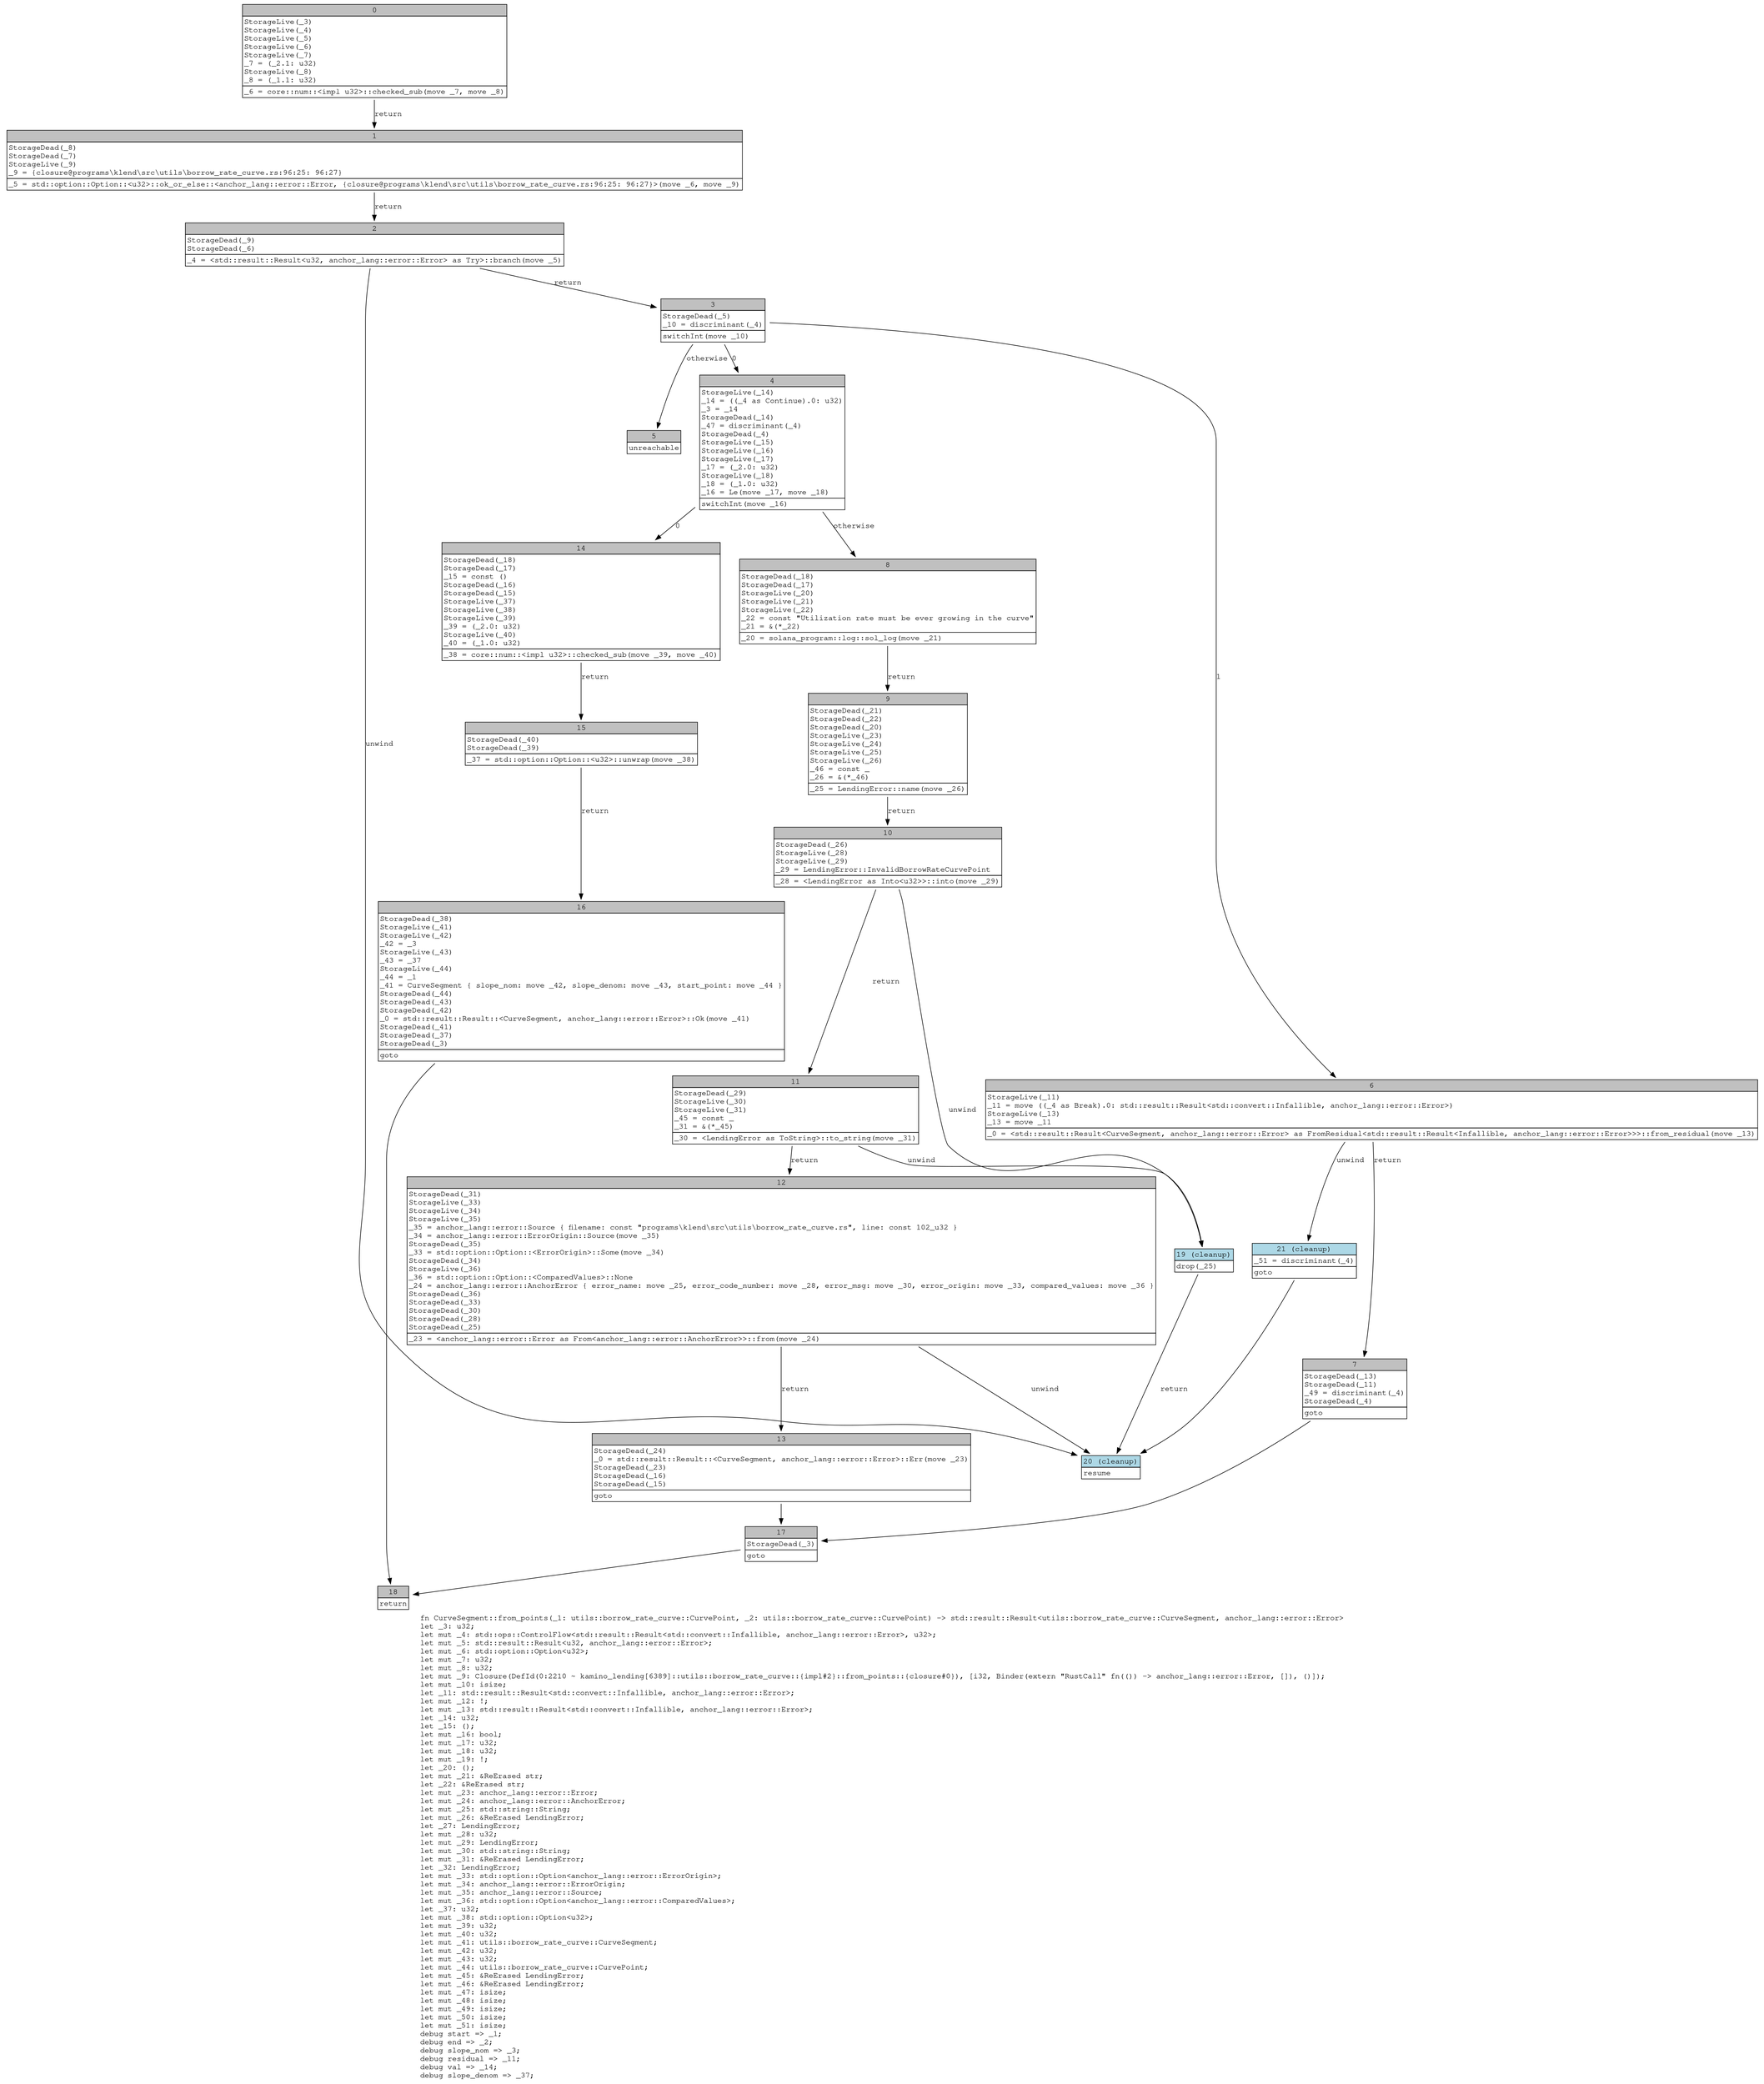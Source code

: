 digraph Mir_0_2209 {
    graph [fontname="Courier, monospace"];
    node [fontname="Courier, monospace"];
    edge [fontname="Courier, monospace"];
    label=<fn CurveSegment::from_points(_1: utils::borrow_rate_curve::CurvePoint, _2: utils::borrow_rate_curve::CurvePoint) -&gt; std::result::Result&lt;utils::borrow_rate_curve::CurveSegment, anchor_lang::error::Error&gt;<br align="left"/>let _3: u32;<br align="left"/>let mut _4: std::ops::ControlFlow&lt;std::result::Result&lt;std::convert::Infallible, anchor_lang::error::Error&gt;, u32&gt;;<br align="left"/>let mut _5: std::result::Result&lt;u32, anchor_lang::error::Error&gt;;<br align="left"/>let mut _6: std::option::Option&lt;u32&gt;;<br align="left"/>let mut _7: u32;<br align="left"/>let mut _8: u32;<br align="left"/>let mut _9: Closure(DefId(0:2210 ~ kamino_lending[6389]::utils::borrow_rate_curve::{impl#2}::from_points::{closure#0}), [i32, Binder(extern &quot;RustCall&quot; fn(()) -&gt; anchor_lang::error::Error, []), ()]);<br align="left"/>let mut _10: isize;<br align="left"/>let _11: std::result::Result&lt;std::convert::Infallible, anchor_lang::error::Error&gt;;<br align="left"/>let mut _12: !;<br align="left"/>let mut _13: std::result::Result&lt;std::convert::Infallible, anchor_lang::error::Error&gt;;<br align="left"/>let _14: u32;<br align="left"/>let _15: ();<br align="left"/>let mut _16: bool;<br align="left"/>let mut _17: u32;<br align="left"/>let mut _18: u32;<br align="left"/>let mut _19: !;<br align="left"/>let _20: ();<br align="left"/>let mut _21: &amp;ReErased str;<br align="left"/>let _22: &amp;ReErased str;<br align="left"/>let mut _23: anchor_lang::error::Error;<br align="left"/>let mut _24: anchor_lang::error::AnchorError;<br align="left"/>let mut _25: std::string::String;<br align="left"/>let mut _26: &amp;ReErased LendingError;<br align="left"/>let _27: LendingError;<br align="left"/>let mut _28: u32;<br align="left"/>let mut _29: LendingError;<br align="left"/>let mut _30: std::string::String;<br align="left"/>let mut _31: &amp;ReErased LendingError;<br align="left"/>let _32: LendingError;<br align="left"/>let mut _33: std::option::Option&lt;anchor_lang::error::ErrorOrigin&gt;;<br align="left"/>let mut _34: anchor_lang::error::ErrorOrigin;<br align="left"/>let mut _35: anchor_lang::error::Source;<br align="left"/>let mut _36: std::option::Option&lt;anchor_lang::error::ComparedValues&gt;;<br align="left"/>let _37: u32;<br align="left"/>let mut _38: std::option::Option&lt;u32&gt;;<br align="left"/>let mut _39: u32;<br align="left"/>let mut _40: u32;<br align="left"/>let mut _41: utils::borrow_rate_curve::CurveSegment;<br align="left"/>let mut _42: u32;<br align="left"/>let mut _43: u32;<br align="left"/>let mut _44: utils::borrow_rate_curve::CurvePoint;<br align="left"/>let mut _45: &amp;ReErased LendingError;<br align="left"/>let mut _46: &amp;ReErased LendingError;<br align="left"/>let mut _47: isize;<br align="left"/>let mut _48: isize;<br align="left"/>let mut _49: isize;<br align="left"/>let mut _50: isize;<br align="left"/>let mut _51: isize;<br align="left"/>debug start =&gt; _1;<br align="left"/>debug end =&gt; _2;<br align="left"/>debug slope_nom =&gt; _3;<br align="left"/>debug residual =&gt; _11;<br align="left"/>debug val =&gt; _14;<br align="left"/>debug slope_denom =&gt; _37;<br align="left"/>>;
    bb0__0_2209 [shape="none", label=<<table border="0" cellborder="1" cellspacing="0"><tr><td bgcolor="gray" align="center" colspan="1">0</td></tr><tr><td align="left" balign="left">StorageLive(_3)<br/>StorageLive(_4)<br/>StorageLive(_5)<br/>StorageLive(_6)<br/>StorageLive(_7)<br/>_7 = (_2.1: u32)<br/>StorageLive(_8)<br/>_8 = (_1.1: u32)<br/></td></tr><tr><td align="left">_6 = core::num::&lt;impl u32&gt;::checked_sub(move _7, move _8)</td></tr></table>>];
    bb1__0_2209 [shape="none", label=<<table border="0" cellborder="1" cellspacing="0"><tr><td bgcolor="gray" align="center" colspan="1">1</td></tr><tr><td align="left" balign="left">StorageDead(_8)<br/>StorageDead(_7)<br/>StorageLive(_9)<br/>_9 = {closure@programs\klend\src\utils\borrow_rate_curve.rs:96:25: 96:27}<br/></td></tr><tr><td align="left">_5 = std::option::Option::&lt;u32&gt;::ok_or_else::&lt;anchor_lang::error::Error, {closure@programs\klend\src\utils\borrow_rate_curve.rs:96:25: 96:27}&gt;(move _6, move _9)</td></tr></table>>];
    bb2__0_2209 [shape="none", label=<<table border="0" cellborder="1" cellspacing="0"><tr><td bgcolor="gray" align="center" colspan="1">2</td></tr><tr><td align="left" balign="left">StorageDead(_9)<br/>StorageDead(_6)<br/></td></tr><tr><td align="left">_4 = &lt;std::result::Result&lt;u32, anchor_lang::error::Error&gt; as Try&gt;::branch(move _5)</td></tr></table>>];
    bb3__0_2209 [shape="none", label=<<table border="0" cellborder="1" cellspacing="0"><tr><td bgcolor="gray" align="center" colspan="1">3</td></tr><tr><td align="left" balign="left">StorageDead(_5)<br/>_10 = discriminant(_4)<br/></td></tr><tr><td align="left">switchInt(move _10)</td></tr></table>>];
    bb4__0_2209 [shape="none", label=<<table border="0" cellborder="1" cellspacing="0"><tr><td bgcolor="gray" align="center" colspan="1">4</td></tr><tr><td align="left" balign="left">StorageLive(_14)<br/>_14 = ((_4 as Continue).0: u32)<br/>_3 = _14<br/>StorageDead(_14)<br/>_47 = discriminant(_4)<br/>StorageDead(_4)<br/>StorageLive(_15)<br/>StorageLive(_16)<br/>StorageLive(_17)<br/>_17 = (_2.0: u32)<br/>StorageLive(_18)<br/>_18 = (_1.0: u32)<br/>_16 = Le(move _17, move _18)<br/></td></tr><tr><td align="left">switchInt(move _16)</td></tr></table>>];
    bb5__0_2209 [shape="none", label=<<table border="0" cellborder="1" cellspacing="0"><tr><td bgcolor="gray" align="center" colspan="1">5</td></tr><tr><td align="left">unreachable</td></tr></table>>];
    bb6__0_2209 [shape="none", label=<<table border="0" cellborder="1" cellspacing="0"><tr><td bgcolor="gray" align="center" colspan="1">6</td></tr><tr><td align="left" balign="left">StorageLive(_11)<br/>_11 = move ((_4 as Break).0: std::result::Result&lt;std::convert::Infallible, anchor_lang::error::Error&gt;)<br/>StorageLive(_13)<br/>_13 = move _11<br/></td></tr><tr><td align="left">_0 = &lt;std::result::Result&lt;CurveSegment, anchor_lang::error::Error&gt; as FromResidual&lt;std::result::Result&lt;Infallible, anchor_lang::error::Error&gt;&gt;&gt;::from_residual(move _13)</td></tr></table>>];
    bb7__0_2209 [shape="none", label=<<table border="0" cellborder="1" cellspacing="0"><tr><td bgcolor="gray" align="center" colspan="1">7</td></tr><tr><td align="left" balign="left">StorageDead(_13)<br/>StorageDead(_11)<br/>_49 = discriminant(_4)<br/>StorageDead(_4)<br/></td></tr><tr><td align="left">goto</td></tr></table>>];
    bb8__0_2209 [shape="none", label=<<table border="0" cellborder="1" cellspacing="0"><tr><td bgcolor="gray" align="center" colspan="1">8</td></tr><tr><td align="left" balign="left">StorageDead(_18)<br/>StorageDead(_17)<br/>StorageLive(_20)<br/>StorageLive(_21)<br/>StorageLive(_22)<br/>_22 = const &quot;Utilization rate must be ever growing in the curve&quot;<br/>_21 = &amp;(*_22)<br/></td></tr><tr><td align="left">_20 = solana_program::log::sol_log(move _21)</td></tr></table>>];
    bb9__0_2209 [shape="none", label=<<table border="0" cellborder="1" cellspacing="0"><tr><td bgcolor="gray" align="center" colspan="1">9</td></tr><tr><td align="left" balign="left">StorageDead(_21)<br/>StorageDead(_22)<br/>StorageDead(_20)<br/>StorageLive(_23)<br/>StorageLive(_24)<br/>StorageLive(_25)<br/>StorageLive(_26)<br/>_46 = const _<br/>_26 = &amp;(*_46)<br/></td></tr><tr><td align="left">_25 = LendingError::name(move _26)</td></tr></table>>];
    bb10__0_2209 [shape="none", label=<<table border="0" cellborder="1" cellspacing="0"><tr><td bgcolor="gray" align="center" colspan="1">10</td></tr><tr><td align="left" balign="left">StorageDead(_26)<br/>StorageLive(_28)<br/>StorageLive(_29)<br/>_29 = LendingError::InvalidBorrowRateCurvePoint<br/></td></tr><tr><td align="left">_28 = &lt;LendingError as Into&lt;u32&gt;&gt;::into(move _29)</td></tr></table>>];
    bb11__0_2209 [shape="none", label=<<table border="0" cellborder="1" cellspacing="0"><tr><td bgcolor="gray" align="center" colspan="1">11</td></tr><tr><td align="left" balign="left">StorageDead(_29)<br/>StorageLive(_30)<br/>StorageLive(_31)<br/>_45 = const _<br/>_31 = &amp;(*_45)<br/></td></tr><tr><td align="left">_30 = &lt;LendingError as ToString&gt;::to_string(move _31)</td></tr></table>>];
    bb12__0_2209 [shape="none", label=<<table border="0" cellborder="1" cellspacing="0"><tr><td bgcolor="gray" align="center" colspan="1">12</td></tr><tr><td align="left" balign="left">StorageDead(_31)<br/>StorageLive(_33)<br/>StorageLive(_34)<br/>StorageLive(_35)<br/>_35 = anchor_lang::error::Source { filename: const &quot;programs\\klend\\src\\utils\\borrow_rate_curve.rs&quot;, line: const 102_u32 }<br/>_34 = anchor_lang::error::ErrorOrigin::Source(move _35)<br/>StorageDead(_35)<br/>_33 = std::option::Option::&lt;ErrorOrigin&gt;::Some(move _34)<br/>StorageDead(_34)<br/>StorageLive(_36)<br/>_36 = std::option::Option::&lt;ComparedValues&gt;::None<br/>_24 = anchor_lang::error::AnchorError { error_name: move _25, error_code_number: move _28, error_msg: move _30, error_origin: move _33, compared_values: move _36 }<br/>StorageDead(_36)<br/>StorageDead(_33)<br/>StorageDead(_30)<br/>StorageDead(_28)<br/>StorageDead(_25)<br/></td></tr><tr><td align="left">_23 = &lt;anchor_lang::error::Error as From&lt;anchor_lang::error::AnchorError&gt;&gt;::from(move _24)</td></tr></table>>];
    bb13__0_2209 [shape="none", label=<<table border="0" cellborder="1" cellspacing="0"><tr><td bgcolor="gray" align="center" colspan="1">13</td></tr><tr><td align="left" balign="left">StorageDead(_24)<br/>_0 = std::result::Result::&lt;CurveSegment, anchor_lang::error::Error&gt;::Err(move _23)<br/>StorageDead(_23)<br/>StorageDead(_16)<br/>StorageDead(_15)<br/></td></tr><tr><td align="left">goto</td></tr></table>>];
    bb14__0_2209 [shape="none", label=<<table border="0" cellborder="1" cellspacing="0"><tr><td bgcolor="gray" align="center" colspan="1">14</td></tr><tr><td align="left" balign="left">StorageDead(_18)<br/>StorageDead(_17)<br/>_15 = const ()<br/>StorageDead(_16)<br/>StorageDead(_15)<br/>StorageLive(_37)<br/>StorageLive(_38)<br/>StorageLive(_39)<br/>_39 = (_2.0: u32)<br/>StorageLive(_40)<br/>_40 = (_1.0: u32)<br/></td></tr><tr><td align="left">_38 = core::num::&lt;impl u32&gt;::checked_sub(move _39, move _40)</td></tr></table>>];
    bb15__0_2209 [shape="none", label=<<table border="0" cellborder="1" cellspacing="0"><tr><td bgcolor="gray" align="center" colspan="1">15</td></tr><tr><td align="left" balign="left">StorageDead(_40)<br/>StorageDead(_39)<br/></td></tr><tr><td align="left">_37 = std::option::Option::&lt;u32&gt;::unwrap(move _38)</td></tr></table>>];
    bb16__0_2209 [shape="none", label=<<table border="0" cellborder="1" cellspacing="0"><tr><td bgcolor="gray" align="center" colspan="1">16</td></tr><tr><td align="left" balign="left">StorageDead(_38)<br/>StorageLive(_41)<br/>StorageLive(_42)<br/>_42 = _3<br/>StorageLive(_43)<br/>_43 = _37<br/>StorageLive(_44)<br/>_44 = _1<br/>_41 = CurveSegment { slope_nom: move _42, slope_denom: move _43, start_point: move _44 }<br/>StorageDead(_44)<br/>StorageDead(_43)<br/>StorageDead(_42)<br/>_0 = std::result::Result::&lt;CurveSegment, anchor_lang::error::Error&gt;::Ok(move _41)<br/>StorageDead(_41)<br/>StorageDead(_37)<br/>StorageDead(_3)<br/></td></tr><tr><td align="left">goto</td></tr></table>>];
    bb17__0_2209 [shape="none", label=<<table border="0" cellborder="1" cellspacing="0"><tr><td bgcolor="gray" align="center" colspan="1">17</td></tr><tr><td align="left" balign="left">StorageDead(_3)<br/></td></tr><tr><td align="left">goto</td></tr></table>>];
    bb18__0_2209 [shape="none", label=<<table border="0" cellborder="1" cellspacing="0"><tr><td bgcolor="gray" align="center" colspan="1">18</td></tr><tr><td align="left">return</td></tr></table>>];
    bb19__0_2209 [shape="none", label=<<table border="0" cellborder="1" cellspacing="0"><tr><td bgcolor="lightblue" align="center" colspan="1">19 (cleanup)</td></tr><tr><td align="left">drop(_25)</td></tr></table>>];
    bb20__0_2209 [shape="none", label=<<table border="0" cellborder="1" cellspacing="0"><tr><td bgcolor="lightblue" align="center" colspan="1">20 (cleanup)</td></tr><tr><td align="left">resume</td></tr></table>>];
    bb21__0_2209 [shape="none", label=<<table border="0" cellborder="1" cellspacing="0"><tr><td bgcolor="lightblue" align="center" colspan="1">21 (cleanup)</td></tr><tr><td align="left" balign="left">_51 = discriminant(_4)<br/></td></tr><tr><td align="left">goto</td></tr></table>>];
    bb0__0_2209 -> bb1__0_2209 [label="return"];
    bb1__0_2209 -> bb2__0_2209 [label="return"];
    bb2__0_2209 -> bb3__0_2209 [label="return"];
    bb2__0_2209 -> bb20__0_2209 [label="unwind"];
    bb3__0_2209 -> bb4__0_2209 [label="0"];
    bb3__0_2209 -> bb6__0_2209 [label="1"];
    bb3__0_2209 -> bb5__0_2209 [label="otherwise"];
    bb4__0_2209 -> bb14__0_2209 [label="0"];
    bb4__0_2209 -> bb8__0_2209 [label="otherwise"];
    bb6__0_2209 -> bb7__0_2209 [label="return"];
    bb6__0_2209 -> bb21__0_2209 [label="unwind"];
    bb7__0_2209 -> bb17__0_2209 [label=""];
    bb8__0_2209 -> bb9__0_2209 [label="return"];
    bb9__0_2209 -> bb10__0_2209 [label="return"];
    bb10__0_2209 -> bb11__0_2209 [label="return"];
    bb10__0_2209 -> bb19__0_2209 [label="unwind"];
    bb11__0_2209 -> bb12__0_2209 [label="return"];
    bb11__0_2209 -> bb19__0_2209 [label="unwind"];
    bb12__0_2209 -> bb13__0_2209 [label="return"];
    bb12__0_2209 -> bb20__0_2209 [label="unwind"];
    bb13__0_2209 -> bb17__0_2209 [label=""];
    bb14__0_2209 -> bb15__0_2209 [label="return"];
    bb15__0_2209 -> bb16__0_2209 [label="return"];
    bb16__0_2209 -> bb18__0_2209 [label=""];
    bb17__0_2209 -> bb18__0_2209 [label=""];
    bb19__0_2209 -> bb20__0_2209 [label="return"];
    bb21__0_2209 -> bb20__0_2209 [label=""];
}
